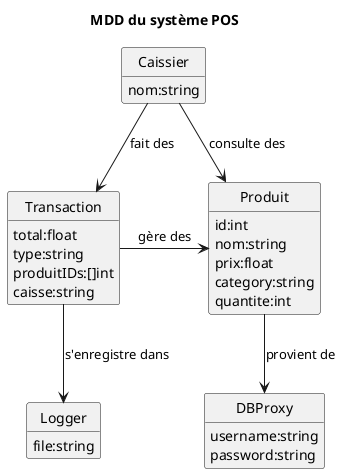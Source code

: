 @startuml

hide circle
hide method
title MDD du système POS
class Produit {
  id:int
  nom:string
  prix:float
  category:string
  quantite:int
}
class DBProxy{
 username:string
 password:string
}
class Transaction{
 total:float
 type:string
 produitIDs:[]int
 caisse:string
}
class Logger{
 file:string
}

class Caissier {
 nom:string
}

Caissier --> Transaction : fait des
Caissier -> Produit : consulte des
Transaction -> Produit: gère des
Transaction --> Logger: s'enregistre dans
Produit --> DBProxy : provient de

@enduml

